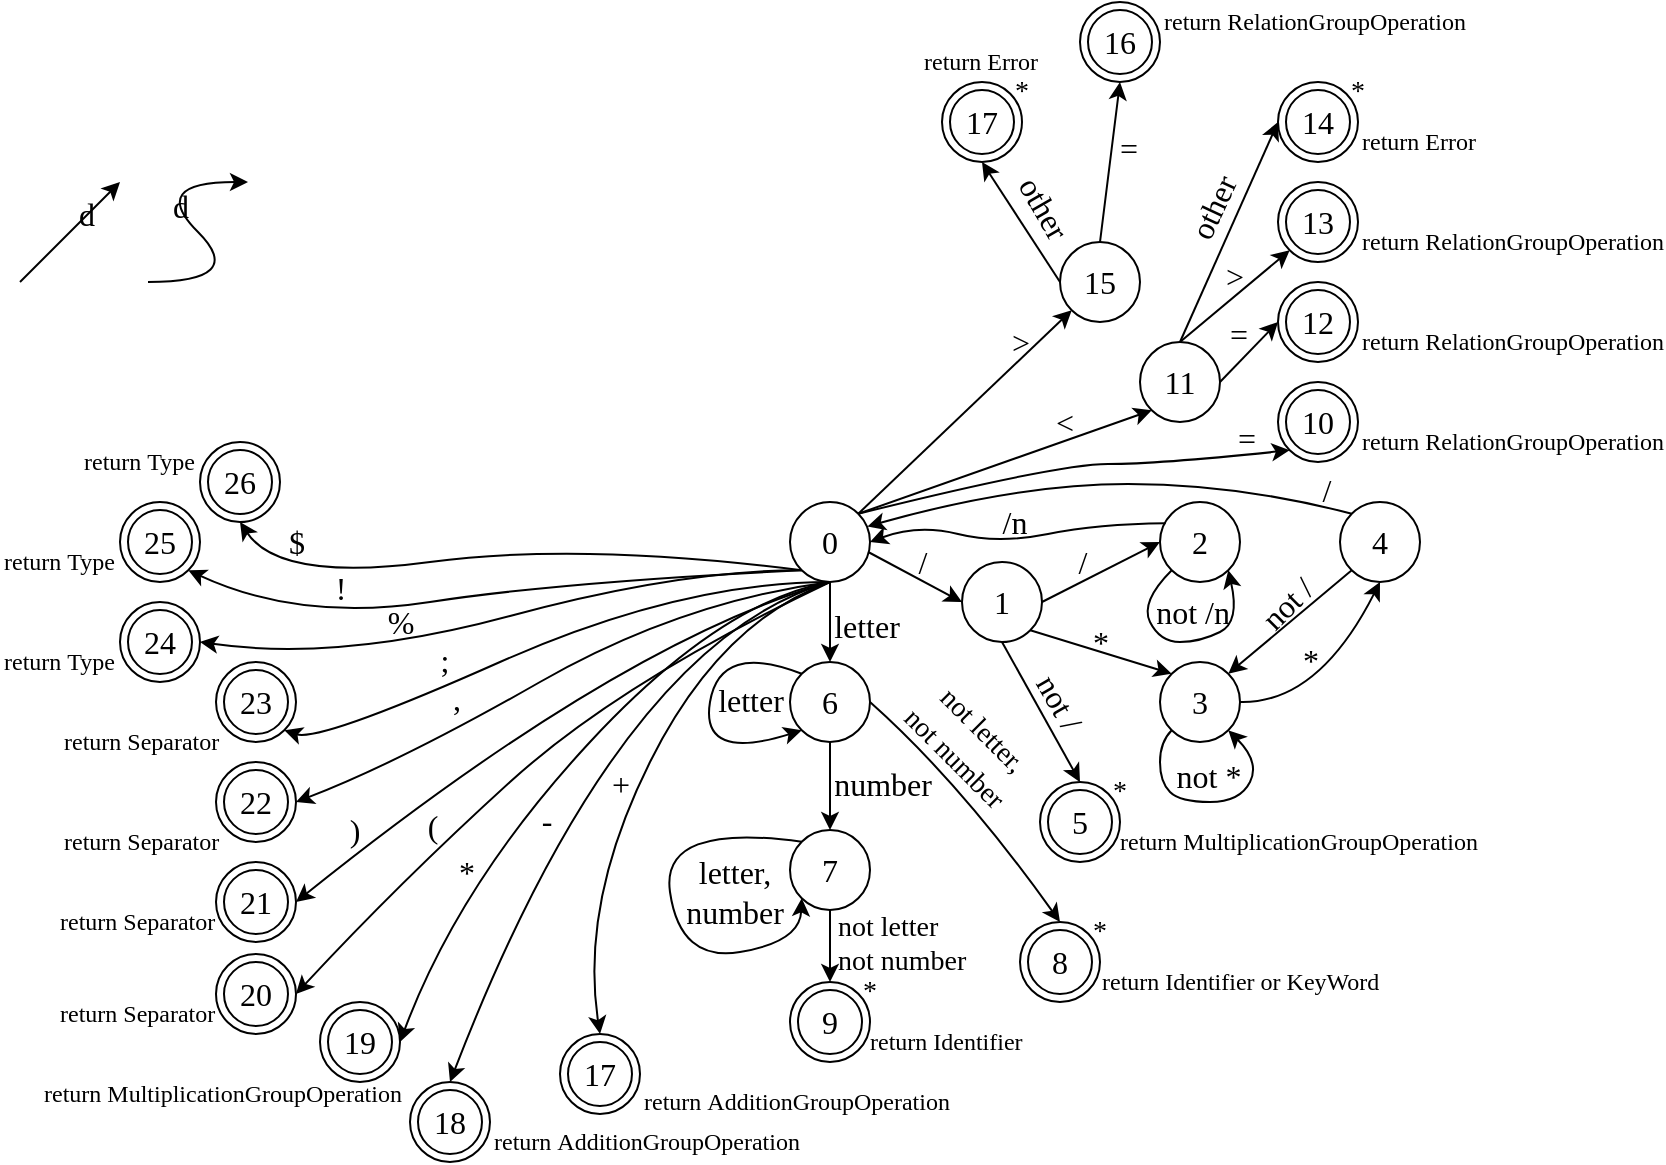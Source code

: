 <mxfile version="20.5.3" type="device"><diagram id="rxs85uNS3N4M7Owp9Nmx" name="Page-1"><mxGraphModel dx="1661" dy="652" grid="1" gridSize="10" guides="1" tooltips="1" connect="1" arrows="1" fold="1" page="1" pageScale="1" pageWidth="850" pageHeight="1100" math="0" shadow="0"><root><mxCell id="0"/><mxCell id="1" parent="0"/><mxCell id="kl1u26WVoK1NdiKgDZ8A-2" value="0" style="ellipse;whiteSpace=wrap;html=1;aspect=fixed;fontFamily=Times New Roman;fontSize=16;" parent="1" vertex="1"><mxGeometry x="402" y="299" width="40" height="40" as="geometry"/></mxCell><mxCell id="kl1u26WVoK1NdiKgDZ8A-3" value="1" style="ellipse;whiteSpace=wrap;html=1;aspect=fixed;fontFamily=Times New Roman;fontSize=16;" parent="1" vertex="1"><mxGeometry x="488" y="329" width="40" height="40" as="geometry"/></mxCell><mxCell id="kl1u26WVoK1NdiKgDZ8A-4" value="2" style="ellipse;whiteSpace=wrap;html=1;aspect=fixed;fontFamily=Times New Roman;fontSize=16;" parent="1" vertex="1"><mxGeometry x="587" y="299" width="40" height="40" as="geometry"/></mxCell><mxCell id="kl1u26WVoK1NdiKgDZ8A-5" value="3" style="ellipse;whiteSpace=wrap;html=1;aspect=fixed;fontFamily=Times New Roman;fontSize=16;" parent="1" vertex="1"><mxGeometry x="587" y="379" width="40" height="40" as="geometry"/></mxCell><mxCell id="kl1u26WVoK1NdiKgDZ8A-6" value="4" style="ellipse;whiteSpace=wrap;html=1;aspect=fixed;fontFamily=Times New Roman;fontSize=16;" parent="1" vertex="1"><mxGeometry x="677" y="299" width="40" height="40" as="geometry"/></mxCell><mxCell id="kl1u26WVoK1NdiKgDZ8A-7" value="" style="curved=1;endArrow=classic;html=1;rounded=0;fontFamily=Times New Roman;fontSize=16;exitX=0;exitY=0;exitDx=0;exitDy=0;entryX=0.967;entryY=0.306;entryDx=0;entryDy=0;entryPerimeter=0;" parent="1" source="kl1u26WVoK1NdiKgDZ8A-6" target="kl1u26WVoK1NdiKgDZ8A-2" edge="1"><mxGeometry width="50" height="50" relative="1" as="geometry"><mxPoint x="387" y="269" as="sourcePoint"/><mxPoint x="437" y="219" as="targetPoint"/><Array as="points"><mxPoint x="626" y="290"/><mxPoint x="516" y="290"/></Array></mxGeometry></mxCell><mxCell id="kl1u26WVoK1NdiKgDZ8A-31" value="/" style="edgeLabel;html=1;align=center;verticalAlign=middle;resizable=0;points=[];fontSize=16;fontFamily=Times New Roman;labelBackgroundColor=none;" parent="kl1u26WVoK1NdiKgDZ8A-7" vertex="1" connectable="0"><mxGeometry x="0.111" relative="1" as="geometry"><mxPoint x="122" y="3" as="offset"/></mxGeometry></mxCell><mxCell id="kl1u26WVoK1NdiKgDZ8A-8" value="" style="endArrow=classic;html=1;rounded=0;fontFamily=Times New Roman;fontSize=16;" parent="1" edge="1"><mxGeometry width="50" height="50" relative="1" as="geometry"><mxPoint x="17" y="189" as="sourcePoint"/><mxPoint x="67" y="139" as="targetPoint"/></mxGeometry></mxCell><mxCell id="kl1u26WVoK1NdiKgDZ8A-34" value="d" style="edgeLabel;html=1;align=center;verticalAlign=middle;resizable=0;points=[];fontSize=16;fontFamily=Times New Roman;labelBackgroundColor=none;" parent="kl1u26WVoK1NdiKgDZ8A-8" vertex="1" connectable="0"><mxGeometry x="0.367" y="2" relative="1" as="geometry"><mxPoint y="1" as="offset"/></mxGeometry></mxCell><mxCell id="kl1u26WVoK1NdiKgDZ8A-9" value="" style="endArrow=classic;html=1;rounded=0;fontFamily=Times New Roman;fontSize=16;exitX=0.978;exitY=0.625;exitDx=0;exitDy=0;entryX=0;entryY=0.5;entryDx=0;entryDy=0;exitPerimeter=0;" parent="1" source="kl1u26WVoK1NdiKgDZ8A-2" target="kl1u26WVoK1NdiKgDZ8A-3" edge="1"><mxGeometry width="50" height="50" relative="1" as="geometry"><mxPoint x="427" y="369" as="sourcePoint"/><mxPoint x="477" y="319" as="targetPoint"/></mxGeometry></mxCell><mxCell id="kl1u26WVoK1NdiKgDZ8A-10" value="/" style="edgeLabel;html=1;align=center;verticalAlign=middle;resizable=0;points=[];fontSize=16;fontFamily=Times New Roman;labelBackgroundColor=none;" parent="kl1u26WVoK1NdiKgDZ8A-9" vertex="1" connectable="0"><mxGeometry x="-0.476" relative="1" as="geometry"><mxPoint x="14" y="-2" as="offset"/></mxGeometry></mxCell><mxCell id="kl1u26WVoK1NdiKgDZ8A-11" value="" style="endArrow=classic;html=1;rounded=0;fontFamily=Times New Roman;fontSize=16;exitX=1;exitY=0.5;exitDx=0;exitDy=0;entryX=0;entryY=0.5;entryDx=0;entryDy=0;" parent="1" source="kl1u26WVoK1NdiKgDZ8A-3" target="kl1u26WVoK1NdiKgDZ8A-4" edge="1"><mxGeometry width="50" height="50" relative="1" as="geometry"><mxPoint x="537" y="299" as="sourcePoint"/><mxPoint x="592" y="299" as="targetPoint"/></mxGeometry></mxCell><mxCell id="kl1u26WVoK1NdiKgDZ8A-12" value="/" style="edgeLabel;html=1;align=center;verticalAlign=middle;resizable=0;points=[];fontSize=16;fontFamily=Times New Roman;labelBackgroundColor=none;" parent="kl1u26WVoK1NdiKgDZ8A-11" vertex="1" connectable="0"><mxGeometry x="-0.476" relative="1" as="geometry"><mxPoint x="4" y="-12" as="offset"/></mxGeometry></mxCell><mxCell id="kl1u26WVoK1NdiKgDZ8A-13" value="" style="curved=1;endArrow=classic;html=1;rounded=0;fontFamily=Times New Roman;fontSize=16;exitX=0;exitY=1;exitDx=0;exitDy=0;entryX=1;entryY=1;entryDx=0;entryDy=0;" parent="1" source="kl1u26WVoK1NdiKgDZ8A-4" target="kl1u26WVoK1NdiKgDZ8A-4" edge="1"><mxGeometry width="50" height="50" relative="1" as="geometry"><mxPoint x="637" y="299" as="sourcePoint"/><mxPoint x="607" y="299" as="targetPoint"/><Array as="points"><mxPoint x="577" y="349"/><mxPoint x="587" y="369"/><mxPoint x="607" y="369"/><mxPoint x="627" y="359"/></Array></mxGeometry></mxCell><mxCell id="kl1u26WVoK1NdiKgDZ8A-14" value="not /n" style="edgeLabel;html=1;align=center;verticalAlign=middle;resizable=0;points=[];fontSize=16;fontFamily=Times New Roman;labelBackgroundColor=none;" parent="kl1u26WVoK1NdiKgDZ8A-13" vertex="1" connectable="0"><mxGeometry x="-0.785" relative="1" as="geometry"><mxPoint x="18" y="12" as="offset"/></mxGeometry></mxCell><mxCell id="kl1u26WVoK1NdiKgDZ8A-15" value="" style="curved=1;endArrow=classic;html=1;rounded=0;fontFamily=Times New Roman;fontSize=16;exitX=0;exitY=1;exitDx=0;exitDy=0;entryX=1;entryY=1;entryDx=0;entryDy=0;" parent="1" source="kl1u26WVoK1NdiKgDZ8A-5" target="kl1u26WVoK1NdiKgDZ8A-5" edge="1"><mxGeometry width="50" height="50" relative="1" as="geometry"><mxPoint x="641.142" y="368.998" as="sourcePoint"/><mxPoint x="627" y="363.14" as="targetPoint"/><Array as="points"><mxPoint x="587" y="419"/><mxPoint x="587" y="439"/><mxPoint x="597" y="449"/><mxPoint x="627" y="449"/><mxPoint x="637" y="429"/></Array></mxGeometry></mxCell><mxCell id="kl1u26WVoK1NdiKgDZ8A-16" value="not *" style="edgeLabel;html=1;align=center;verticalAlign=middle;resizable=0;points=[];fontSize=16;fontFamily=Times New Roman;labelBackgroundColor=none;" parent="kl1u26WVoK1NdiKgDZ8A-15" vertex="1" connectable="0"><mxGeometry x="-0.785" relative="1" as="geometry"><mxPoint x="24" y="13" as="offset"/></mxGeometry></mxCell><mxCell id="kl1u26WVoK1NdiKgDZ8A-17" value="" style="curved=1;endArrow=classic;html=1;rounded=0;fontFamily=Times New Roman;fontSize=16;exitX=0.07;exitY=0.266;exitDx=0;exitDy=0;entryX=1;entryY=0.5;entryDx=0;entryDy=0;exitPerimeter=0;" parent="1" source="kl1u26WVoK1NdiKgDZ8A-4" target="kl1u26WVoK1NdiKgDZ8A-2" edge="1"><mxGeometry width="50" height="50" relative="1" as="geometry"><mxPoint x="397" y="279" as="sourcePoint"/><mxPoint x="447" y="229" as="targetPoint"/><Array as="points"><mxPoint x="556" y="310"/><mxPoint x="506" y="320"/><mxPoint x="466" y="310"/></Array></mxGeometry></mxCell><mxCell id="kl1u26WVoK1NdiKgDZ8A-18" value="/n" style="edgeLabel;html=1;align=center;verticalAlign=middle;resizable=0;points=[];fontSize=16;fontFamily=Times New Roman;labelBackgroundColor=none;" parent="kl1u26WVoK1NdiKgDZ8A-17" vertex="1" connectable="0"><mxGeometry x="-0.124" relative="1" as="geometry"><mxPoint x="-10" y="-8" as="offset"/></mxGeometry></mxCell><mxCell id="kl1u26WVoK1NdiKgDZ8A-20" value="" style="group" parent="1" vertex="1" connectable="0"><mxGeometry x="527" y="439" width="50" height="40" as="geometry"/></mxCell><mxCell id="kl1u26WVoK1NdiKgDZ8A-1" value="5" style="ellipse;shape=doubleEllipse;whiteSpace=wrap;html=1;aspect=fixed;fontFamily=Times New Roman;fontSize=16;" parent="kl1u26WVoK1NdiKgDZ8A-20" vertex="1"><mxGeometry width="40" height="40" as="geometry"/></mxCell><mxCell id="kl1u26WVoK1NdiKgDZ8A-19" value="*" style="text;html=1;strokeColor=none;fillColor=none;align=center;verticalAlign=middle;whiteSpace=wrap;rounded=0;fontFamily=Times New Roman;fontSize=14;" parent="kl1u26WVoK1NdiKgDZ8A-20" vertex="1"><mxGeometry x="30" width="20" height="10" as="geometry"/></mxCell><mxCell id="kl1u26WVoK1NdiKgDZ8A-21" value="" style="endArrow=classic;html=1;rounded=0;fontFamily=Times New Roman;fontSize=16;exitX=0.5;exitY=1;exitDx=0;exitDy=0;entryX=0.5;entryY=0;entryDx=0;entryDy=0;" parent="1" source="kl1u26WVoK1NdiKgDZ8A-3" target="kl1u26WVoK1NdiKgDZ8A-1" edge="1"><mxGeometry width="50" height="50" relative="1" as="geometry"><mxPoint x="377" y="449" as="sourcePoint"/><mxPoint x="427" y="399" as="targetPoint"/></mxGeometry></mxCell><mxCell id="kl1u26WVoK1NdiKgDZ8A-22" value="not /" style="edgeLabel;html=1;align=center;verticalAlign=middle;resizable=0;points=[];fontSize=16;fontFamily=Times New Roman;labelBackgroundColor=none;rotation=60;" parent="kl1u26WVoK1NdiKgDZ8A-21" vertex="1" connectable="0"><mxGeometry x="-0.47" relative="1" as="geometry"><mxPoint x="19" y="11" as="offset"/></mxGeometry></mxCell><mxCell id="kl1u26WVoK1NdiKgDZ8A-23" value="" style="endArrow=classic;html=1;rounded=0;fontFamily=Times New Roman;fontSize=16;exitX=1;exitY=1;exitDx=0;exitDy=0;entryX=0;entryY=0;entryDx=0;entryDy=0;" parent="1" source="kl1u26WVoK1NdiKgDZ8A-3" target="kl1u26WVoK1NdiKgDZ8A-5" edge="1"><mxGeometry width="50" height="50" relative="1" as="geometry"><mxPoint x="287" y="309" as="sourcePoint"/><mxPoint x="337" y="259" as="targetPoint"/></mxGeometry></mxCell><mxCell id="kl1u26WVoK1NdiKgDZ8A-24" value="*" style="edgeLabel;html=1;align=center;verticalAlign=middle;resizable=0;points=[];fontSize=16;fontFamily=Times New Roman;labelBackgroundColor=none;" parent="kl1u26WVoK1NdiKgDZ8A-23" vertex="1" connectable="0"><mxGeometry x="0.448" y="-1" relative="1" as="geometry"><mxPoint x="-16" y="-11" as="offset"/></mxGeometry></mxCell><mxCell id="kl1u26WVoK1NdiKgDZ8A-27" value="return MultiplicationGroupOperation" style="text;html=1;strokeColor=none;fillColor=none;align=left;verticalAlign=middle;whiteSpace=wrap;rounded=0;labelBackgroundColor=none;fontFamily=Times New Roman;fontSize=12;" parent="1" vertex="1"><mxGeometry x="565" y="459" width="182" height="20" as="geometry"/></mxCell><mxCell id="kl1u26WVoK1NdiKgDZ8A-32" value="" style="endArrow=classic;html=1;rounded=0;fontFamily=Times New Roman;fontSize=16;exitX=0;exitY=1;exitDx=0;exitDy=0;entryX=1;entryY=0;entryDx=0;entryDy=0;" parent="1" source="kl1u26WVoK1NdiKgDZ8A-6" target="kl1u26WVoK1NdiKgDZ8A-5" edge="1"><mxGeometry width="50" height="50" relative="1" as="geometry"><mxPoint x="287" y="309" as="sourcePoint"/><mxPoint x="337" y="259" as="targetPoint"/></mxGeometry></mxCell><mxCell id="kl1u26WVoK1NdiKgDZ8A-33" value="not /" style="edgeLabel;html=1;align=center;verticalAlign=middle;resizable=0;points=[];fontSize=16;fontFamily=Times New Roman;labelBackgroundColor=none;rotation=-45;" parent="kl1u26WVoK1NdiKgDZ8A-32" vertex="1" connectable="0"><mxGeometry x="-0.364" y="-1" relative="1" as="geometry"><mxPoint x="-13" y="1" as="offset"/></mxGeometry></mxCell><mxCell id="kl1u26WVoK1NdiKgDZ8A-36" value="" style="curved=1;endArrow=classic;html=1;rounded=0;fontFamily=Times New Roman;fontSize=16;" parent="1" edge="1"><mxGeometry width="50" height="50" relative="1" as="geometry"><mxPoint x="81" y="189" as="sourcePoint"/><mxPoint x="131" y="139" as="targetPoint"/><Array as="points"><mxPoint x="131" y="189"/><mxPoint x="81" y="139"/></Array></mxGeometry></mxCell><mxCell id="kl1u26WVoK1NdiKgDZ8A-37" value="d" style="edgeLabel;html=1;align=center;verticalAlign=middle;resizable=0;points=[];fontSize=16;fontFamily=Times New Roman;labelBackgroundColor=none;" parent="kl1u26WVoK1NdiKgDZ8A-36" vertex="1" connectable="0"><mxGeometry x="0.189" y="-3" relative="1" as="geometry"><mxPoint as="offset"/></mxGeometry></mxCell><mxCell id="kl1u26WVoK1NdiKgDZ8A-38" value="6" style="ellipse;whiteSpace=wrap;html=1;aspect=fixed;fontFamily=Times New Roman;fontSize=16;" parent="1" vertex="1"><mxGeometry x="402" y="379" width="40" height="40" as="geometry"/></mxCell><mxCell id="kl1u26WVoK1NdiKgDZ8A-39" value="7" style="ellipse;whiteSpace=wrap;html=1;aspect=fixed;fontFamily=Times New Roman;fontSize=16;" parent="1" vertex="1"><mxGeometry x="402" y="463" width="40" height="40" as="geometry"/></mxCell><mxCell id="kl1u26WVoK1NdiKgDZ8A-41" value="" style="group" parent="1" vertex="1" connectable="0"><mxGeometry x="402" y="539" width="50" height="40" as="geometry"/></mxCell><mxCell id="kl1u26WVoK1NdiKgDZ8A-42" value="9" style="ellipse;shape=doubleEllipse;whiteSpace=wrap;html=1;aspect=fixed;fontFamily=Times New Roman;fontSize=16;" parent="kl1u26WVoK1NdiKgDZ8A-41" vertex="1"><mxGeometry width="40" height="40" as="geometry"/></mxCell><mxCell id="kl1u26WVoK1NdiKgDZ8A-43" value="*" style="text;html=1;strokeColor=none;fillColor=none;align=center;verticalAlign=middle;whiteSpace=wrap;rounded=0;fontFamily=Times New Roman;fontSize=14;" parent="kl1u26WVoK1NdiKgDZ8A-41" vertex="1"><mxGeometry x="30" width="20" height="10" as="geometry"/></mxCell><mxCell id="kl1u26WVoK1NdiKgDZ8A-44" value="" style="group" parent="1" vertex="1" connectable="0"><mxGeometry x="517" y="509" width="50" height="40" as="geometry"/></mxCell><mxCell id="kl1u26WVoK1NdiKgDZ8A-45" value="8" style="ellipse;shape=doubleEllipse;whiteSpace=wrap;html=1;aspect=fixed;fontFamily=Times New Roman;fontSize=16;" parent="kl1u26WVoK1NdiKgDZ8A-44" vertex="1"><mxGeometry width="40" height="40" as="geometry"/></mxCell><mxCell id="kl1u26WVoK1NdiKgDZ8A-46" value="*" style="text;html=1;strokeColor=none;fillColor=none;align=center;verticalAlign=middle;whiteSpace=wrap;rounded=0;fontFamily=Times New Roman;fontSize=14;" parent="kl1u26WVoK1NdiKgDZ8A-44" vertex="1"><mxGeometry x="30" width="20" height="10" as="geometry"/></mxCell><mxCell id="kl1u26WVoK1NdiKgDZ8A-47" value="" style="endArrow=classic;html=1;rounded=0;fontFamily=Times New Roman;fontSize=16;exitX=0.5;exitY=1;exitDx=0;exitDy=0;entryX=0.5;entryY=0;entryDx=0;entryDy=0;" parent="1" source="kl1u26WVoK1NdiKgDZ8A-2" target="kl1u26WVoK1NdiKgDZ8A-38" edge="1"><mxGeometry width="50" height="50" relative="1" as="geometry"><mxPoint x="177" y="473" as="sourcePoint"/><mxPoint x="227.0" y="423" as="targetPoint"/></mxGeometry></mxCell><mxCell id="kl1u26WVoK1NdiKgDZ8A-48" value="letter" style="edgeLabel;html=1;align=center;verticalAlign=middle;resizable=0;points=[];fontSize=16;fontFamily=Times New Roman;labelBackgroundColor=none;" parent="kl1u26WVoK1NdiKgDZ8A-47" vertex="1" connectable="0"><mxGeometry x="0.367" y="2" relative="1" as="geometry"><mxPoint x="16" y="-6" as="offset"/></mxGeometry></mxCell><mxCell id="kl1u26WVoK1NdiKgDZ8A-49" value="" style="endArrow=classic;html=1;rounded=0;fontFamily=Times New Roman;fontSize=16;exitX=0.5;exitY=1;exitDx=0;exitDy=0;" parent="1" source="kl1u26WVoK1NdiKgDZ8A-38" target="kl1u26WVoK1NdiKgDZ8A-39" edge="1"><mxGeometry width="50" height="50" relative="1" as="geometry"><mxPoint x="432" y="349" as="sourcePoint"/><mxPoint x="432" y="389" as="targetPoint"/></mxGeometry></mxCell><mxCell id="kl1u26WVoK1NdiKgDZ8A-50" value="number" style="edgeLabel;html=1;align=center;verticalAlign=middle;resizable=0;points=[];fontSize=16;fontFamily=Times New Roman;labelBackgroundColor=none;" parent="kl1u26WVoK1NdiKgDZ8A-49" vertex="1" connectable="0"><mxGeometry x="0.367" y="2" relative="1" as="geometry"><mxPoint x="24" y="-9" as="offset"/></mxGeometry></mxCell><mxCell id="kl1u26WVoK1NdiKgDZ8A-51" value="" style="endArrow=classic;html=1;rounded=0;fontFamily=Times New Roman;fontSize=16;exitX=0.5;exitY=1;exitDx=0;exitDy=0;entryX=0.5;entryY=0;entryDx=0;entryDy=0;" parent="1" source="kl1u26WVoK1NdiKgDZ8A-39" target="kl1u26WVoK1NdiKgDZ8A-42" edge="1"><mxGeometry width="50" height="50" relative="1" as="geometry"><mxPoint x="432" y="429" as="sourcePoint"/><mxPoint x="432" y="473" as="targetPoint"/></mxGeometry></mxCell><mxCell id="kl1u26WVoK1NdiKgDZ8A-52" value="not letter&lt;br style=&quot;font-size: 14px;&quot;&gt;not number" style="edgeLabel;html=1;align=left;verticalAlign=middle;resizable=0;points=[];fontSize=14;fontFamily=Times New Roman;labelBackgroundColor=none;spacing=0;spacingBottom=1;" parent="kl1u26WVoK1NdiKgDZ8A-51" vertex="1" connectable="0"><mxGeometry x="0.367" y="2" relative="1" as="geometry"><mxPoint x="2" y="-7" as="offset"/></mxGeometry></mxCell><mxCell id="kl1u26WVoK1NdiKgDZ8A-55" value="" style="curved=1;endArrow=classic;html=1;rounded=0;fontFamily=Times New Roman;fontSize=16;exitX=1;exitY=0.5;exitDx=0;exitDy=0;entryX=0.5;entryY=0;entryDx=0;entryDy=0;" parent="1" source="kl1u26WVoK1NdiKgDZ8A-38" target="kl1u26WVoK1NdiKgDZ8A-45" edge="1"><mxGeometry width="50" height="50" relative="1" as="geometry"><mxPoint x="237.0" y="393" as="sourcePoint"/><mxPoint x="287.0" y="343" as="targetPoint"/><Array as="points"><mxPoint x="487" y="439"/></Array></mxGeometry></mxCell><mxCell id="kl1u26WVoK1NdiKgDZ8A-56" value="&lt;span style=&quot;font-size: 14px;&quot;&gt;not letter,&lt;/span&gt;&lt;br style=&quot;font-size: 14px;&quot;&gt;&lt;span style=&quot;font-size: 14px;&quot;&gt;not number&lt;/span&gt;" style="edgeLabel;html=1;align=center;verticalAlign=middle;resizable=0;points=[];fontSize=16;fontFamily=Times New Roman;labelBackgroundColor=none;rotation=45;labelPosition=center;verticalLabelPosition=middle;spacing=0;arcSize=12;imageWidth=24;" parent="kl1u26WVoK1NdiKgDZ8A-55" vertex="1" connectable="0"><mxGeometry x="0.189" y="-3" relative="1" as="geometry"><mxPoint x="-8" y="-44" as="offset"/></mxGeometry></mxCell><mxCell id="kl1u26WVoK1NdiKgDZ8A-57" value="return Identifier or KeyWord" style="text;html=1;strokeColor=none;fillColor=none;align=left;verticalAlign=middle;whiteSpace=wrap;rounded=0;labelBackgroundColor=none;fontFamily=Times New Roman;fontSize=12;" parent="1" vertex="1"><mxGeometry x="556" y="529" width="142" height="20" as="geometry"/></mxCell><mxCell id="kl1u26WVoK1NdiKgDZ8A-58" value="return Identifier" style="text;html=1;strokeColor=none;fillColor=none;align=left;verticalAlign=middle;whiteSpace=wrap;rounded=0;labelBackgroundColor=none;fontFamily=Times New Roman;fontSize=12;" parent="1" vertex="1"><mxGeometry x="440" y="559" width="88" height="20" as="geometry"/></mxCell><mxCell id="kl1u26WVoK1NdiKgDZ8A-59" value="" style="curved=1;endArrow=classic;html=1;rounded=0;fontFamily=Times New Roman;fontSize=16;exitX=0;exitY=0;exitDx=0;exitDy=0;entryX=0;entryY=1;entryDx=0;entryDy=0;" parent="1" source="kl1u26WVoK1NdiKgDZ8A-38" target="kl1u26WVoK1NdiKgDZ8A-38" edge="1"><mxGeometry width="50" height="50" relative="1" as="geometry"><mxPoint x="237" y="393.0" as="sourcePoint"/><mxPoint x="287.0" y="343.0" as="targetPoint"/><Array as="points"><mxPoint x="367" y="369"/><mxPoint x="357" y="429"/></Array></mxGeometry></mxCell><mxCell id="kl1u26WVoK1NdiKgDZ8A-60" value="letter" style="edgeLabel;html=1;align=center;verticalAlign=middle;resizable=0;points=[];fontSize=16;fontFamily=Times New Roman;labelBackgroundColor=none;" parent="kl1u26WVoK1NdiKgDZ8A-59" vertex="1" connectable="0"><mxGeometry x="0.189" y="-3" relative="1" as="geometry"><mxPoint x="26" y="-20" as="offset"/></mxGeometry></mxCell><mxCell id="kl1u26WVoK1NdiKgDZ8A-61" value="" style="curved=1;endArrow=classic;html=1;rounded=0;fontFamily=Times New Roman;fontSize=16;exitX=0;exitY=0;exitDx=0;exitDy=0;entryX=0;entryY=1;entryDx=0;entryDy=0;" parent="1" source="kl1u26WVoK1NdiKgDZ8A-39" target="kl1u26WVoK1NdiKgDZ8A-39" edge="1"><mxGeometry width="50" height="50" relative="1" as="geometry"><mxPoint x="297.0" y="513" as="sourcePoint"/><mxPoint x="347.0" y="463" as="targetPoint"/><Array as="points"><mxPoint x="337" y="459"/><mxPoint x="347" y="529"/><mxPoint x="407" y="519"/></Array></mxGeometry></mxCell><mxCell id="kl1u26WVoK1NdiKgDZ8A-62" value="letter,&lt;br&gt;number" style="edgeLabel;html=1;align=center;verticalAlign=middle;resizable=0;points=[];fontSize=16;fontFamily=Times New Roman;labelBackgroundColor=none;" parent="kl1u26WVoK1NdiKgDZ8A-61" vertex="1" connectable="0"><mxGeometry x="0.189" y="-3" relative="1" as="geometry"><mxPoint x="31" y="-27" as="offset"/></mxGeometry></mxCell><mxCell id="cdcfVTU8-J88Fc1phDYD-2" value="11" style="ellipse;whiteSpace=wrap;html=1;aspect=fixed;fontFamily=Times New Roman;fontSize=16;" vertex="1" parent="1"><mxGeometry x="577" y="219" width="40" height="40" as="geometry"/></mxCell><mxCell id="cdcfVTU8-J88Fc1phDYD-3" value="15" style="ellipse;whiteSpace=wrap;html=1;aspect=fixed;fontFamily=Times New Roman;fontSize=16;" vertex="1" parent="1"><mxGeometry x="537" y="169" width="40" height="40" as="geometry"/></mxCell><mxCell id="cdcfVTU8-J88Fc1phDYD-6" value="" style="endArrow=classic;html=1;rounded=0;fontFamily=Times New Roman;fontSize=16;exitX=1;exitY=0;exitDx=0;exitDy=0;entryX=0;entryY=1;entryDx=0;entryDy=0;" edge="1" parent="1" source="kl1u26WVoK1NdiKgDZ8A-2" target="cdcfVTU8-J88Fc1phDYD-2"><mxGeometry width="50" height="50" relative="1" as="geometry"><mxPoint x="315" y="319" as="sourcePoint"/><mxPoint x="377" y="259" as="targetPoint"/></mxGeometry></mxCell><mxCell id="cdcfVTU8-J88Fc1phDYD-7" value="&amp;lt;" style="edgeLabel;html=1;align=center;verticalAlign=middle;resizable=0;points=[];fontSize=16;fontFamily=Times New Roman;labelBackgroundColor=none;" vertex="1" connectable="0" parent="cdcfVTU8-J88Fc1phDYD-6"><mxGeometry x="0.367" y="2" relative="1" as="geometry"><mxPoint x="3" y="-9" as="offset"/></mxGeometry></mxCell><mxCell id="cdcfVTU8-J88Fc1phDYD-8" value="" style="endArrow=classic;html=1;rounded=0;fontFamily=Times New Roman;fontSize=16;exitX=1;exitY=0;exitDx=0;exitDy=0;entryX=0;entryY=1;entryDx=0;entryDy=0;" edge="1" parent="1" source="kl1u26WVoK1NdiKgDZ8A-2" target="cdcfVTU8-J88Fc1phDYD-3"><mxGeometry width="50" height="50" relative="1" as="geometry"><mxPoint x="315" y="309" as="sourcePoint"/><mxPoint x="377" y="249" as="targetPoint"/></mxGeometry></mxCell><mxCell id="cdcfVTU8-J88Fc1phDYD-9" value="&amp;gt;" style="edgeLabel;html=1;align=center;verticalAlign=middle;resizable=0;points=[];fontSize=16;fontFamily=Times New Roman;labelBackgroundColor=none;" vertex="1" connectable="0" parent="cdcfVTU8-J88Fc1phDYD-8"><mxGeometry x="0.367" y="2" relative="1" as="geometry"><mxPoint x="9" y="-15" as="offset"/></mxGeometry></mxCell><mxCell id="cdcfVTU8-J88Fc1phDYD-11" value="13" style="ellipse;shape=doubleEllipse;whiteSpace=wrap;html=1;aspect=fixed;fontFamily=Times New Roman;fontSize=16;container=0;" vertex="1" parent="1"><mxGeometry x="646" y="139" width="40" height="40" as="geometry"/></mxCell><mxCell id="cdcfVTU8-J88Fc1phDYD-14" value="12" style="ellipse;shape=doubleEllipse;whiteSpace=wrap;html=1;aspect=fixed;fontFamily=Times New Roman;fontSize=16;container=0;" vertex="1" parent="1"><mxGeometry x="646" y="189" width="40" height="40" as="geometry"/></mxCell><mxCell id="cdcfVTU8-J88Fc1phDYD-15" value="10" style="ellipse;shape=doubleEllipse;whiteSpace=wrap;html=1;aspect=fixed;fontFamily=Times New Roman;fontSize=16;container=0;" vertex="1" parent="1"><mxGeometry x="646" y="239" width="40" height="40" as="geometry"/></mxCell><mxCell id="cdcfVTU8-J88Fc1phDYD-16" value="16" style="ellipse;shape=doubleEllipse;whiteSpace=wrap;html=1;aspect=fixed;fontFamily=Times New Roman;fontSize=16;container=0;" vertex="1" parent="1"><mxGeometry x="547" y="49" width="40" height="40" as="geometry"/></mxCell><mxCell id="cdcfVTU8-J88Fc1phDYD-18" value="return RelationGroupOperation" style="text;html=1;strokeColor=none;fillColor=none;align=left;verticalAlign=middle;whiteSpace=wrap;rounded=0;labelBackgroundColor=none;fontFamily=Times New Roman;fontSize=12;" vertex="1" parent="1"><mxGeometry x="686" y="259" width="153" height="20" as="geometry"/></mxCell><mxCell id="cdcfVTU8-J88Fc1phDYD-19" value="" style="group" vertex="1" connectable="0" parent="1"><mxGeometry x="646" y="89" width="50" height="40" as="geometry"/></mxCell><mxCell id="cdcfVTU8-J88Fc1phDYD-20" value="14" style="ellipse;shape=doubleEllipse;whiteSpace=wrap;html=1;aspect=fixed;fontFamily=Times New Roman;fontSize=16;" vertex="1" parent="cdcfVTU8-J88Fc1phDYD-19"><mxGeometry width="40" height="40" as="geometry"/></mxCell><mxCell id="cdcfVTU8-J88Fc1phDYD-21" value="*" style="text;html=1;strokeColor=none;fillColor=none;align=center;verticalAlign=middle;whiteSpace=wrap;rounded=0;fontFamily=Times New Roman;fontSize=14;" vertex="1" parent="cdcfVTU8-J88Fc1phDYD-19"><mxGeometry x="30" width="20" height="10" as="geometry"/></mxCell><mxCell id="cdcfVTU8-J88Fc1phDYD-22" value="" style="group" vertex="1" connectable="0" parent="1"><mxGeometry x="478" y="89" width="50" height="40" as="geometry"/></mxCell><mxCell id="cdcfVTU8-J88Fc1phDYD-23" value="17" style="ellipse;shape=doubleEllipse;whiteSpace=wrap;html=1;aspect=fixed;fontFamily=Times New Roman;fontSize=16;" vertex="1" parent="cdcfVTU8-J88Fc1phDYD-22"><mxGeometry width="40" height="40" as="geometry"/></mxCell><mxCell id="cdcfVTU8-J88Fc1phDYD-24" value="*" style="text;html=1;strokeColor=none;fillColor=none;align=center;verticalAlign=middle;whiteSpace=wrap;rounded=0;fontFamily=Times New Roman;fontSize=14;" vertex="1" parent="cdcfVTU8-J88Fc1phDYD-22"><mxGeometry x="30" width="20" height="10" as="geometry"/></mxCell><mxCell id="cdcfVTU8-J88Fc1phDYD-25" value="" style="endArrow=classic;html=1;rounded=0;fontFamily=Times New Roman;fontSize=16;exitX=1;exitY=0.5;exitDx=0;exitDy=0;entryX=0;entryY=0.5;entryDx=0;entryDy=0;" edge="1" parent="1" source="cdcfVTU8-J88Fc1phDYD-2" target="cdcfVTU8-J88Fc1phDYD-14"><mxGeometry width="50" height="50" relative="1" as="geometry"><mxPoint x="377" y="209" as="sourcePoint"/><mxPoint x="427" y="159" as="targetPoint"/></mxGeometry></mxCell><mxCell id="cdcfVTU8-J88Fc1phDYD-26" value="=" style="edgeLabel;html=1;align=center;verticalAlign=middle;resizable=0;points=[];fontSize=16;fontFamily=Times New Roman;labelBackgroundColor=none;" vertex="1" connectable="0" parent="cdcfVTU8-J88Fc1phDYD-25"><mxGeometry x="0.367" y="2" relative="1" as="geometry"><mxPoint x="-10" y="-2" as="offset"/></mxGeometry></mxCell><mxCell id="cdcfVTU8-J88Fc1phDYD-27" value="" style="endArrow=classic;html=1;rounded=0;fontFamily=Times New Roman;fontSize=16;exitX=0.5;exitY=0;exitDx=0;exitDy=0;entryX=0;entryY=1;entryDx=0;entryDy=0;" edge="1" parent="1" source="cdcfVTU8-J88Fc1phDYD-2" target="cdcfVTU8-J88Fc1phDYD-11"><mxGeometry width="50" height="50" relative="1" as="geometry"><mxPoint x="502" y="189" as="sourcePoint"/><mxPoint x="547" y="179" as="targetPoint"/></mxGeometry></mxCell><mxCell id="cdcfVTU8-J88Fc1phDYD-28" value="&amp;gt;" style="edgeLabel;html=1;align=center;verticalAlign=middle;resizable=0;points=[];fontSize=16;fontFamily=Times New Roman;labelBackgroundColor=none;" vertex="1" connectable="0" parent="cdcfVTU8-J88Fc1phDYD-27"><mxGeometry x="0.367" y="2" relative="1" as="geometry"><mxPoint x="-10" as="offset"/></mxGeometry></mxCell><mxCell id="cdcfVTU8-J88Fc1phDYD-29" value="" style="endArrow=classic;html=1;rounded=0;fontFamily=Times New Roman;fontSize=16;exitX=0.5;exitY=0;exitDx=0;exitDy=0;entryX=0;entryY=0.5;entryDx=0;entryDy=0;" edge="1" parent="1" source="cdcfVTU8-J88Fc1phDYD-2" target="cdcfVTU8-J88Fc1phDYD-20"><mxGeometry width="50" height="50" relative="1" as="geometry"><mxPoint x="482" y="169" as="sourcePoint"/><mxPoint x="437" y="129" as="targetPoint"/></mxGeometry></mxCell><mxCell id="cdcfVTU8-J88Fc1phDYD-30" value="other" style="edgeLabel;html=1;align=center;verticalAlign=middle;resizable=0;points=[];fontSize=16;fontFamily=Times New Roman;labelBackgroundColor=none;rotation=-65;" vertex="1" connectable="0" parent="cdcfVTU8-J88Fc1phDYD-29"><mxGeometry x="0.367" y="2" relative="1" as="geometry"><mxPoint x="-16" y="9" as="offset"/></mxGeometry></mxCell><mxCell id="cdcfVTU8-J88Fc1phDYD-31" value="return RelationGroupOperation" style="text;html=1;strokeColor=none;fillColor=none;align=left;verticalAlign=middle;whiteSpace=wrap;rounded=0;labelBackgroundColor=none;fontFamily=Times New Roman;fontSize=12;" vertex="1" parent="1"><mxGeometry x="686" y="209" width="153" height="20" as="geometry"/></mxCell><mxCell id="cdcfVTU8-J88Fc1phDYD-32" value="return RelationGroupOperation" style="text;html=1;strokeColor=none;fillColor=none;align=left;verticalAlign=middle;whiteSpace=wrap;rounded=0;labelBackgroundColor=none;fontFamily=Times New Roman;fontSize=12;" vertex="1" parent="1"><mxGeometry x="686" y="159" width="153" height="20" as="geometry"/></mxCell><mxCell id="cdcfVTU8-J88Fc1phDYD-33" value="return Error" style="text;html=1;strokeColor=none;fillColor=none;align=left;verticalAlign=middle;whiteSpace=wrap;rounded=0;labelBackgroundColor=none;fontFamily=Times New Roman;fontSize=12;" vertex="1" parent="1"><mxGeometry x="686" y="109" width="60" height="20" as="geometry"/></mxCell><mxCell id="cdcfVTU8-J88Fc1phDYD-34" value="" style="endArrow=classic;html=1;rounded=0;fontFamily=Times New Roman;fontSize=16;exitX=0;exitY=0.5;exitDx=0;exitDy=0;entryX=0.5;entryY=1;entryDx=0;entryDy=0;" edge="1" parent="1" source="cdcfVTU8-J88Fc1phDYD-3" target="cdcfVTU8-J88Fc1phDYD-23"><mxGeometry width="50" height="50" relative="1" as="geometry"><mxPoint x="316.998" y="151.928" as="sourcePoint"/><mxPoint x="296.14" y="106.07" as="targetPoint"/></mxGeometry></mxCell><mxCell id="cdcfVTU8-J88Fc1phDYD-35" value="other" style="edgeLabel;html=1;align=center;verticalAlign=middle;resizable=0;points=[];fontSize=16;fontFamily=Times New Roman;labelBackgroundColor=none;rotation=60;" vertex="1" connectable="0" parent="cdcfVTU8-J88Fc1phDYD-34"><mxGeometry x="0.367" y="2" relative="1" as="geometry"><mxPoint x="20" y="2" as="offset"/></mxGeometry></mxCell><mxCell id="cdcfVTU8-J88Fc1phDYD-36" value="return Error" style="text;html=1;strokeColor=none;fillColor=none;align=left;verticalAlign=middle;whiteSpace=wrap;rounded=0;labelBackgroundColor=none;fontFamily=Times New Roman;fontSize=12;" vertex="1" parent="1"><mxGeometry x="467" y="69" width="60" height="20" as="geometry"/></mxCell><mxCell id="cdcfVTU8-J88Fc1phDYD-37" value="" style="endArrow=classic;html=1;rounded=0;fontFamily=Times New Roman;fontSize=16;exitX=0.5;exitY=0;exitDx=0;exitDy=0;entryX=0.5;entryY=1;entryDx=0;entryDy=0;" edge="1" parent="1" source="cdcfVTU8-J88Fc1phDYD-3" target="cdcfVTU8-J88Fc1phDYD-16"><mxGeometry width="50" height="50" relative="1" as="geometry"><mxPoint x="502" y="189" as="sourcePoint"/><mxPoint x="547" y="179" as="targetPoint"/></mxGeometry></mxCell><mxCell id="cdcfVTU8-J88Fc1phDYD-38" value="=" style="edgeLabel;html=1;align=center;verticalAlign=middle;resizable=0;points=[];fontSize=16;fontFamily=Times New Roman;labelBackgroundColor=none;" vertex="1" connectable="0" parent="cdcfVTU8-J88Fc1phDYD-37"><mxGeometry x="0.367" y="2" relative="1" as="geometry"><mxPoint x="9" y="8" as="offset"/></mxGeometry></mxCell><mxCell id="cdcfVTU8-J88Fc1phDYD-39" value="return RelationGroupOperation" style="text;html=1;strokeColor=none;fillColor=none;align=left;verticalAlign=middle;whiteSpace=wrap;rounded=0;labelBackgroundColor=none;fontFamily=Times New Roman;fontSize=12;" vertex="1" parent="1"><mxGeometry x="587" y="49" width="158" height="20" as="geometry"/></mxCell><mxCell id="cdcfVTU8-J88Fc1phDYD-40" value="17" style="ellipse;shape=doubleEllipse;whiteSpace=wrap;html=1;aspect=fixed;fontFamily=Times New Roman;fontSize=16;container=0;" vertex="1" parent="1"><mxGeometry x="287" y="565" width="40" height="40" as="geometry"/></mxCell><mxCell id="cdcfVTU8-J88Fc1phDYD-41" value="" style="curved=1;endArrow=classic;html=1;rounded=0;fontFamily=Times New Roman;fontSize=16;exitX=0.5;exitY=1;exitDx=0;exitDy=0;entryX=0.5;entryY=0;entryDx=0;entryDy=0;" edge="1" parent="1" source="kl1u26WVoK1NdiKgDZ8A-2" target="cdcfVTU8-J88Fc1phDYD-40"><mxGeometry width="50" height="50" relative="1" as="geometry"><mxPoint x="97" y="289.0" as="sourcePoint"/><mxPoint x="147" y="239" as="targetPoint"/><Array as="points"><mxPoint x="367" y="359"/><mxPoint x="297" y="499"/></Array></mxGeometry></mxCell><mxCell id="cdcfVTU8-J88Fc1phDYD-42" value="+" style="edgeLabel;html=1;align=center;verticalAlign=middle;resizable=0;points=[];fontSize=16;fontFamily=Times New Roman;labelBackgroundColor=none;" vertex="1" connectable="0" parent="cdcfVTU8-J88Fc1phDYD-41"><mxGeometry x="0.189" y="-3" relative="1" as="geometry"><mxPoint x="1" y="-15" as="offset"/></mxGeometry></mxCell><mxCell id="cdcfVTU8-J88Fc1phDYD-43" value="18" style="ellipse;shape=doubleEllipse;whiteSpace=wrap;html=1;aspect=fixed;fontFamily=Times New Roman;fontSize=16;container=0;" vertex="1" parent="1"><mxGeometry x="212" y="589" width="40" height="40" as="geometry"/></mxCell><mxCell id="cdcfVTU8-J88Fc1phDYD-44" value="" style="curved=1;endArrow=classic;html=1;rounded=0;fontFamily=Times New Roman;fontSize=16;exitX=0.5;exitY=1;exitDx=0;exitDy=0;entryX=0.5;entryY=0;entryDx=0;entryDy=0;" edge="1" parent="1" source="kl1u26WVoK1NdiKgDZ8A-2" target="cdcfVTU8-J88Fc1phDYD-43"><mxGeometry width="50" height="50" relative="1" as="geometry"><mxPoint x="97" y="289.0" as="sourcePoint"/><mxPoint x="147" y="239" as="targetPoint"/><Array as="points"><mxPoint x="317" y="369"/></Array></mxGeometry></mxCell><mxCell id="cdcfVTU8-J88Fc1phDYD-45" value="-" style="edgeLabel;html=1;align=center;verticalAlign=middle;resizable=0;points=[];fontSize=16;fontFamily=Times New Roman;labelBackgroundColor=none;" vertex="1" connectable="0" parent="cdcfVTU8-J88Fc1phDYD-44"><mxGeometry x="0.189" y="-3" relative="1" as="geometry"><mxPoint as="offset"/></mxGeometry></mxCell><mxCell id="cdcfVTU8-J88Fc1phDYD-46" value="return&amp;nbsp;AdditionGroupOperation" style="text;html=1;strokeColor=none;fillColor=none;align=left;verticalAlign=middle;whiteSpace=wrap;rounded=0;labelBackgroundColor=none;fontFamily=Times New Roman;fontSize=12;" vertex="1" parent="1"><mxGeometry x="327" y="589" width="158" height="20" as="geometry"/></mxCell><mxCell id="cdcfVTU8-J88Fc1phDYD-47" value="return&amp;nbsp;AdditionGroupOperation" style="text;html=1;strokeColor=none;fillColor=none;align=left;verticalAlign=middle;whiteSpace=wrap;rounded=0;labelBackgroundColor=none;fontFamily=Times New Roman;fontSize=12;" vertex="1" parent="1"><mxGeometry x="252" y="609" width="158" height="20" as="geometry"/></mxCell><mxCell id="cdcfVTU8-J88Fc1phDYD-48" value="19" style="ellipse;shape=doubleEllipse;whiteSpace=wrap;html=1;aspect=fixed;fontFamily=Times New Roman;fontSize=16;container=0;" vertex="1" parent="1"><mxGeometry x="167" y="549" width="40" height="40" as="geometry"/></mxCell><mxCell id="cdcfVTU8-J88Fc1phDYD-49" value="" style="curved=1;endArrow=classic;html=1;rounded=0;fontFamily=Times New Roman;fontSize=16;exitX=0.5;exitY=1;exitDx=0;exitDy=0;entryX=1;entryY=0.5;entryDx=0;entryDy=0;" edge="1" parent="1" source="kl1u26WVoK1NdiKgDZ8A-2" target="cdcfVTU8-J88Fc1phDYD-48"><mxGeometry width="50" height="50" relative="1" as="geometry"><mxPoint x="97" y="289.0" as="sourcePoint"/><mxPoint x="147" y="239" as="targetPoint"/><Array as="points"><mxPoint x="367" y="349"/><mxPoint x="237" y="489"/></Array></mxGeometry></mxCell><mxCell id="cdcfVTU8-J88Fc1phDYD-50" value="*" style="edgeLabel;html=1;align=center;verticalAlign=middle;resizable=0;points=[];fontSize=16;fontFamily=Times New Roman;labelBackgroundColor=none;" vertex="1" connectable="0" parent="cdcfVTU8-J88Fc1phDYD-49"><mxGeometry x="0.189" y="-3" relative="1" as="geometry"><mxPoint x="-29" y="33" as="offset"/></mxGeometry></mxCell><mxCell id="cdcfVTU8-J88Fc1phDYD-51" value="return&amp;nbsp;MultiplicationGroupOperation" style="text;html=1;strokeColor=none;fillColor=none;align=left;verticalAlign=middle;whiteSpace=wrap;rounded=0;labelBackgroundColor=none;fontFamily=Times New Roman;fontSize=12;" vertex="1" parent="1"><mxGeometry x="27" y="585" width="158" height="20" as="geometry"/></mxCell><mxCell id="cdcfVTU8-J88Fc1phDYD-52" value="20" style="ellipse;shape=doubleEllipse;whiteSpace=wrap;html=1;aspect=fixed;fontFamily=Times New Roman;fontSize=16;container=0;" vertex="1" parent="1"><mxGeometry x="115" y="525" width="40" height="40" as="geometry"/></mxCell><mxCell id="cdcfVTU8-J88Fc1phDYD-53" value="return&amp;nbsp;Separator" style="text;html=1;strokeColor=none;fillColor=none;align=left;verticalAlign=middle;whiteSpace=wrap;rounded=0;labelBackgroundColor=none;fontFamily=Times New Roman;fontSize=12;" vertex="1" parent="1"><mxGeometry x="35" y="545" width="80" height="20" as="geometry"/></mxCell><mxCell id="cdcfVTU8-J88Fc1phDYD-54" value="21" style="ellipse;shape=doubleEllipse;whiteSpace=wrap;html=1;aspect=fixed;fontFamily=Times New Roman;fontSize=16;container=0;" vertex="1" parent="1"><mxGeometry x="115" y="479" width="40" height="40" as="geometry"/></mxCell><mxCell id="cdcfVTU8-J88Fc1phDYD-55" value="22" style="ellipse;shape=doubleEllipse;whiteSpace=wrap;html=1;aspect=fixed;fontFamily=Times New Roman;fontSize=16;container=0;" vertex="1" parent="1"><mxGeometry x="115" y="429" width="40" height="40" as="geometry"/></mxCell><mxCell id="cdcfVTU8-J88Fc1phDYD-56" value="23" style="ellipse;shape=doubleEllipse;whiteSpace=wrap;html=1;aspect=fixed;fontFamily=Times New Roman;fontSize=16;container=0;" vertex="1" parent="1"><mxGeometry x="115" y="379" width="40" height="40" as="geometry"/></mxCell><mxCell id="cdcfVTU8-J88Fc1phDYD-57" value="return&amp;nbsp;Separator" style="text;html=1;strokeColor=none;fillColor=none;align=left;verticalAlign=middle;whiteSpace=wrap;rounded=0;labelBackgroundColor=none;fontFamily=Times New Roman;fontSize=12;" vertex="1" parent="1"><mxGeometry x="35" y="499" width="80" height="20" as="geometry"/></mxCell><mxCell id="cdcfVTU8-J88Fc1phDYD-58" value="return&amp;nbsp;Separator" style="text;html=1;strokeColor=none;fillColor=none;align=left;verticalAlign=middle;whiteSpace=wrap;rounded=0;labelBackgroundColor=none;fontFamily=Times New Roman;fontSize=12;" vertex="1" parent="1"><mxGeometry x="37" y="459" width="80" height="20" as="geometry"/></mxCell><mxCell id="cdcfVTU8-J88Fc1phDYD-59" value="return&amp;nbsp;Separator" style="text;html=1;strokeColor=none;fillColor=none;align=left;verticalAlign=middle;whiteSpace=wrap;rounded=0;labelBackgroundColor=none;fontFamily=Times New Roman;fontSize=12;" vertex="1" parent="1"><mxGeometry x="37" y="409" width="80" height="20" as="geometry"/></mxCell><mxCell id="cdcfVTU8-J88Fc1phDYD-60" value="" style="curved=1;endArrow=classic;html=1;rounded=0;fontFamily=Times New Roman;fontSize=16;exitX=0.5;exitY=1;exitDx=0;exitDy=0;entryX=1;entryY=0.5;entryDx=0;entryDy=0;" edge="1" parent="1" source="kl1u26WVoK1NdiKgDZ8A-2" target="cdcfVTU8-J88Fc1phDYD-52"><mxGeometry width="50" height="50" relative="1" as="geometry"><mxPoint x="97" y="289.0" as="sourcePoint"/><mxPoint x="147" y="239.0" as="targetPoint"/><Array as="points"><mxPoint x="317" y="389"/><mxPoint x="207" y="489"/></Array></mxGeometry></mxCell><mxCell id="cdcfVTU8-J88Fc1phDYD-61" value="(" style="edgeLabel;html=1;align=center;verticalAlign=middle;resizable=0;points=[];fontSize=16;fontFamily=Times New Roman;labelBackgroundColor=none;" vertex="1" connectable="0" parent="cdcfVTU8-J88Fc1phDYD-60"><mxGeometry x="0.189" y="-3" relative="1" as="geometry"><mxPoint x="-28" y="16" as="offset"/></mxGeometry></mxCell><mxCell id="cdcfVTU8-J88Fc1phDYD-62" value="" style="curved=1;endArrow=classic;html=1;rounded=0;fontFamily=Times New Roman;fontSize=16;exitX=0.5;exitY=1;exitDx=0;exitDy=0;entryX=1;entryY=0.5;entryDx=0;entryDy=0;" edge="1" parent="1" source="kl1u26WVoK1NdiKgDZ8A-2" target="cdcfVTU8-J88Fc1phDYD-54"><mxGeometry width="50" height="50" relative="1" as="geometry"><mxPoint x="432" y="349" as="sourcePoint"/><mxPoint x="195.0" y="529" as="targetPoint"/><Array as="points"><mxPoint x="317" y="369"/></Array></mxGeometry></mxCell><mxCell id="cdcfVTU8-J88Fc1phDYD-63" value=")" style="edgeLabel;html=1;align=center;verticalAlign=middle;resizable=0;points=[];fontSize=16;fontFamily=Times New Roman;labelBackgroundColor=none;" vertex="1" connectable="0" parent="cdcfVTU8-J88Fc1phDYD-62"><mxGeometry x="0.189" y="-3" relative="1" as="geometry"><mxPoint x="-70" y="46" as="offset"/></mxGeometry></mxCell><mxCell id="cdcfVTU8-J88Fc1phDYD-64" value="" style="curved=1;endArrow=classic;html=1;rounded=0;fontFamily=Times New Roman;fontSize=16;exitX=0.5;exitY=1;exitDx=0;exitDy=0;entryX=1;entryY=0.5;entryDx=0;entryDy=0;" edge="1" parent="1" source="kl1u26WVoK1NdiKgDZ8A-2" target="cdcfVTU8-J88Fc1phDYD-55"><mxGeometry width="50" height="50" relative="1" as="geometry"><mxPoint x="97" y="289" as="sourcePoint"/><mxPoint x="147" y="239" as="targetPoint"/><Array as="points"><mxPoint x="347" y="349"/><mxPoint x="207" y="429"/></Array></mxGeometry></mxCell><mxCell id="cdcfVTU8-J88Fc1phDYD-65" value="," style="edgeLabel;html=1;align=center;verticalAlign=middle;resizable=0;points=[];fontSize=16;fontFamily=Times New Roman;labelBackgroundColor=none;" vertex="1" connectable="0" parent="cdcfVTU8-J88Fc1phDYD-64"><mxGeometry x="0.189" y="-3" relative="1" as="geometry"><mxPoint x="-25" y="2" as="offset"/></mxGeometry></mxCell><mxCell id="cdcfVTU8-J88Fc1phDYD-66" value="" style="curved=1;endArrow=classic;html=1;rounded=0;fontFamily=Times New Roman;fontSize=16;exitX=0.5;exitY=1;exitDx=0;exitDy=0;entryX=1;entryY=1;entryDx=0;entryDy=0;" edge="1" parent="1" source="kl1u26WVoK1NdiKgDZ8A-2" target="cdcfVTU8-J88Fc1phDYD-56"><mxGeometry width="50" height="50" relative="1" as="geometry"><mxPoint x="97" y="289" as="sourcePoint"/><mxPoint x="147" y="239" as="targetPoint"/><Array as="points"><mxPoint x="347" y="339"/><mxPoint x="167" y="419"/></Array></mxGeometry></mxCell><mxCell id="cdcfVTU8-J88Fc1phDYD-67" value=";" style="edgeLabel;html=1;align=center;verticalAlign=middle;resizable=0;points=[];fontSize=16;fontFamily=Times New Roman;labelBackgroundColor=none;" vertex="1" connectable="0" parent="cdcfVTU8-J88Fc1phDYD-66"><mxGeometry x="0.189" y="-3" relative="1" as="geometry"><mxPoint x="-27" y="2" as="offset"/></mxGeometry></mxCell><mxCell id="cdcfVTU8-J88Fc1phDYD-68" value="24" style="ellipse;shape=doubleEllipse;whiteSpace=wrap;html=1;aspect=fixed;fontFamily=Times New Roman;fontSize=16;container=0;" vertex="1" parent="1"><mxGeometry x="67" y="349" width="40" height="40" as="geometry"/></mxCell><mxCell id="cdcfVTU8-J88Fc1phDYD-69" value="25" style="ellipse;shape=doubleEllipse;whiteSpace=wrap;html=1;aspect=fixed;fontFamily=Times New Roman;fontSize=16;container=0;" vertex="1" parent="1"><mxGeometry x="67" y="299" width="40" height="40" as="geometry"/></mxCell><mxCell id="cdcfVTU8-J88Fc1phDYD-70" value="26" style="ellipse;shape=doubleEllipse;whiteSpace=wrap;html=1;aspect=fixed;fontFamily=Times New Roman;fontSize=16;container=0;" vertex="1" parent="1"><mxGeometry x="107" y="269" width="40" height="40" as="geometry"/></mxCell><mxCell id="cdcfVTU8-J88Fc1phDYD-71" value="return&amp;nbsp;Type" style="text;html=1;strokeColor=none;fillColor=none;align=left;verticalAlign=middle;whiteSpace=wrap;rounded=0;labelBackgroundColor=none;fontFamily=Times New Roman;fontSize=12;" vertex="1" parent="1"><mxGeometry x="7" y="369" width="60" height="20" as="geometry"/></mxCell><mxCell id="cdcfVTU8-J88Fc1phDYD-72" value="return&amp;nbsp;Type" style="text;html=1;strokeColor=none;fillColor=none;align=left;verticalAlign=middle;whiteSpace=wrap;rounded=0;labelBackgroundColor=none;fontFamily=Times New Roman;fontSize=12;" vertex="1" parent="1"><mxGeometry x="7" y="319" width="60" height="20" as="geometry"/></mxCell><mxCell id="cdcfVTU8-J88Fc1phDYD-73" value="return&amp;nbsp;Type" style="text;html=1;strokeColor=none;fillColor=none;align=left;verticalAlign=middle;whiteSpace=wrap;rounded=0;labelBackgroundColor=none;fontFamily=Times New Roman;fontSize=12;" vertex="1" parent="1"><mxGeometry x="47" y="269" width="60" height="20" as="geometry"/></mxCell><mxCell id="cdcfVTU8-J88Fc1phDYD-74" value="" style="curved=1;endArrow=classic;html=1;rounded=0;fontFamily=Times New Roman;fontSize=16;exitX=0;exitY=1;exitDx=0;exitDy=0;entryX=1;entryY=0.5;entryDx=0;entryDy=0;" edge="1" parent="1" source="kl1u26WVoK1NdiKgDZ8A-2" target="cdcfVTU8-J88Fc1phDYD-68"><mxGeometry width="50" height="50" relative="1" as="geometry"><mxPoint x="91" y="199" as="sourcePoint"/><mxPoint x="141" y="149" as="targetPoint"/><Array as="points"><mxPoint x="347" y="333"/><mxPoint x="177" y="379"/></Array></mxGeometry></mxCell><mxCell id="cdcfVTU8-J88Fc1phDYD-75" value="%" style="edgeLabel;html=1;align=center;verticalAlign=middle;resizable=0;points=[];fontSize=16;fontFamily=Times New Roman;labelBackgroundColor=none;" vertex="1" connectable="0" parent="cdcfVTU8-J88Fc1phDYD-74"><mxGeometry x="0.189" y="-3" relative="1" as="geometry"><mxPoint x="-22" y="-3" as="offset"/></mxGeometry></mxCell><mxCell id="cdcfVTU8-J88Fc1phDYD-76" value="" style="curved=1;endArrow=classic;html=1;rounded=0;fontFamily=Times New Roman;fontSize=16;exitX=0;exitY=1;exitDx=0;exitDy=0;entryX=1;entryY=1;entryDx=0;entryDy=0;" edge="1" parent="1" source="kl1u26WVoK1NdiKgDZ8A-2" target="cdcfVTU8-J88Fc1phDYD-69"><mxGeometry width="50" height="50" relative="1" as="geometry"><mxPoint x="396.998" y="303.142" as="sourcePoint"/><mxPoint x="96.14" y="339" as="targetPoint"/><Array as="points"><mxPoint x="287" y="339"/><mxPoint x="157" y="359"/></Array></mxGeometry></mxCell><mxCell id="cdcfVTU8-J88Fc1phDYD-77" value="!" style="edgeLabel;html=1;align=center;verticalAlign=middle;resizable=0;points=[];fontSize=16;fontFamily=Times New Roman;labelBackgroundColor=none;" vertex="1" connectable="0" parent="cdcfVTU8-J88Fc1phDYD-76"><mxGeometry x="0.189" y="-3" relative="1" as="geometry"><mxPoint x="-45" y="-4" as="offset"/></mxGeometry></mxCell><mxCell id="cdcfVTU8-J88Fc1phDYD-78" value="" style="curved=1;endArrow=classic;html=1;rounded=0;fontFamily=Times New Roman;fontSize=16;exitX=0;exitY=1;exitDx=0;exitDy=0;entryX=0.5;entryY=1;entryDx=0;entryDy=0;" edge="1" parent="1" source="kl1u26WVoK1NdiKgDZ8A-2" target="cdcfVTU8-J88Fc1phDYD-70"><mxGeometry width="50" height="50" relative="1" as="geometry"><mxPoint x="417.858" y="343.142" as="sourcePoint"/><mxPoint x="111.142" y="343.142" as="targetPoint"/><Array as="points"><mxPoint x="297" y="319"/><mxPoint x="147" y="339"/></Array></mxGeometry></mxCell><mxCell id="cdcfVTU8-J88Fc1phDYD-79" value="$" style="edgeLabel;html=1;align=center;verticalAlign=middle;resizable=0;points=[];fontSize=16;fontFamily=Times New Roman;labelBackgroundColor=none;" vertex="1" connectable="0" parent="cdcfVTU8-J88Fc1phDYD-78"><mxGeometry x="0.189" y="-3" relative="1" as="geometry"><mxPoint x="-76" y="-6" as="offset"/></mxGeometry></mxCell><mxCell id="cdcfVTU8-J88Fc1phDYD-80" value="" style="curved=1;endArrow=classic;html=1;rounded=0;fontFamily=Times New Roman;fontSize=16;exitX=1;exitY=0.5;exitDx=0;exitDy=0;entryX=0.5;entryY=1;entryDx=0;entryDy=0;" edge="1" parent="1" source="kl1u26WVoK1NdiKgDZ8A-5" target="kl1u26WVoK1NdiKgDZ8A-6"><mxGeometry width="50" height="50" relative="1" as="geometry"><mxPoint x="677" y="419" as="sourcePoint"/><mxPoint x="727" y="369" as="targetPoint"/><Array as="points"><mxPoint x="666" y="400"/></Array></mxGeometry></mxCell><mxCell id="cdcfVTU8-J88Fc1phDYD-81" value="*" style="edgeLabel;html=1;align=center;verticalAlign=middle;resizable=0;points=[];fontSize=16;fontFamily=Times New Roman;labelBackgroundColor=none;" vertex="1" connectable="0" parent="cdcfVTU8-J88Fc1phDYD-80"><mxGeometry x="0.189" y="-3" relative="1" as="geometry"><mxPoint x="-18" y="-1" as="offset"/></mxGeometry></mxCell><mxCell id="cdcfVTU8-J88Fc1phDYD-82" value="" style="curved=1;endArrow=classic;html=1;rounded=0;fontFamily=Times New Roman;fontSize=16;exitX=1;exitY=0;exitDx=0;exitDy=0;entryX=0;entryY=1;entryDx=0;entryDy=0;" edge="1" parent="1" source="kl1u26WVoK1NdiKgDZ8A-2" target="cdcfVTU8-J88Fc1phDYD-15"><mxGeometry width="50" height="50" relative="1" as="geometry"><mxPoint x="478" y="260" as="sourcePoint"/><mxPoint x="528" y="210" as="targetPoint"/><Array as="points"><mxPoint x="536" y="280"/><mxPoint x="586" y="280"/></Array></mxGeometry></mxCell><mxCell id="cdcfVTU8-J88Fc1phDYD-83" value="=" style="edgeLabel;html=1;align=center;verticalAlign=middle;resizable=0;points=[];fontSize=16;fontFamily=Times New Roman;labelBackgroundColor=none;" vertex="1" connectable="0" parent="cdcfVTU8-J88Fc1phDYD-82"><mxGeometry x="0.189" y="-3" relative="1" as="geometry"><mxPoint x="66" y="-16" as="offset"/></mxGeometry></mxCell></root></mxGraphModel></diagram></mxfile>